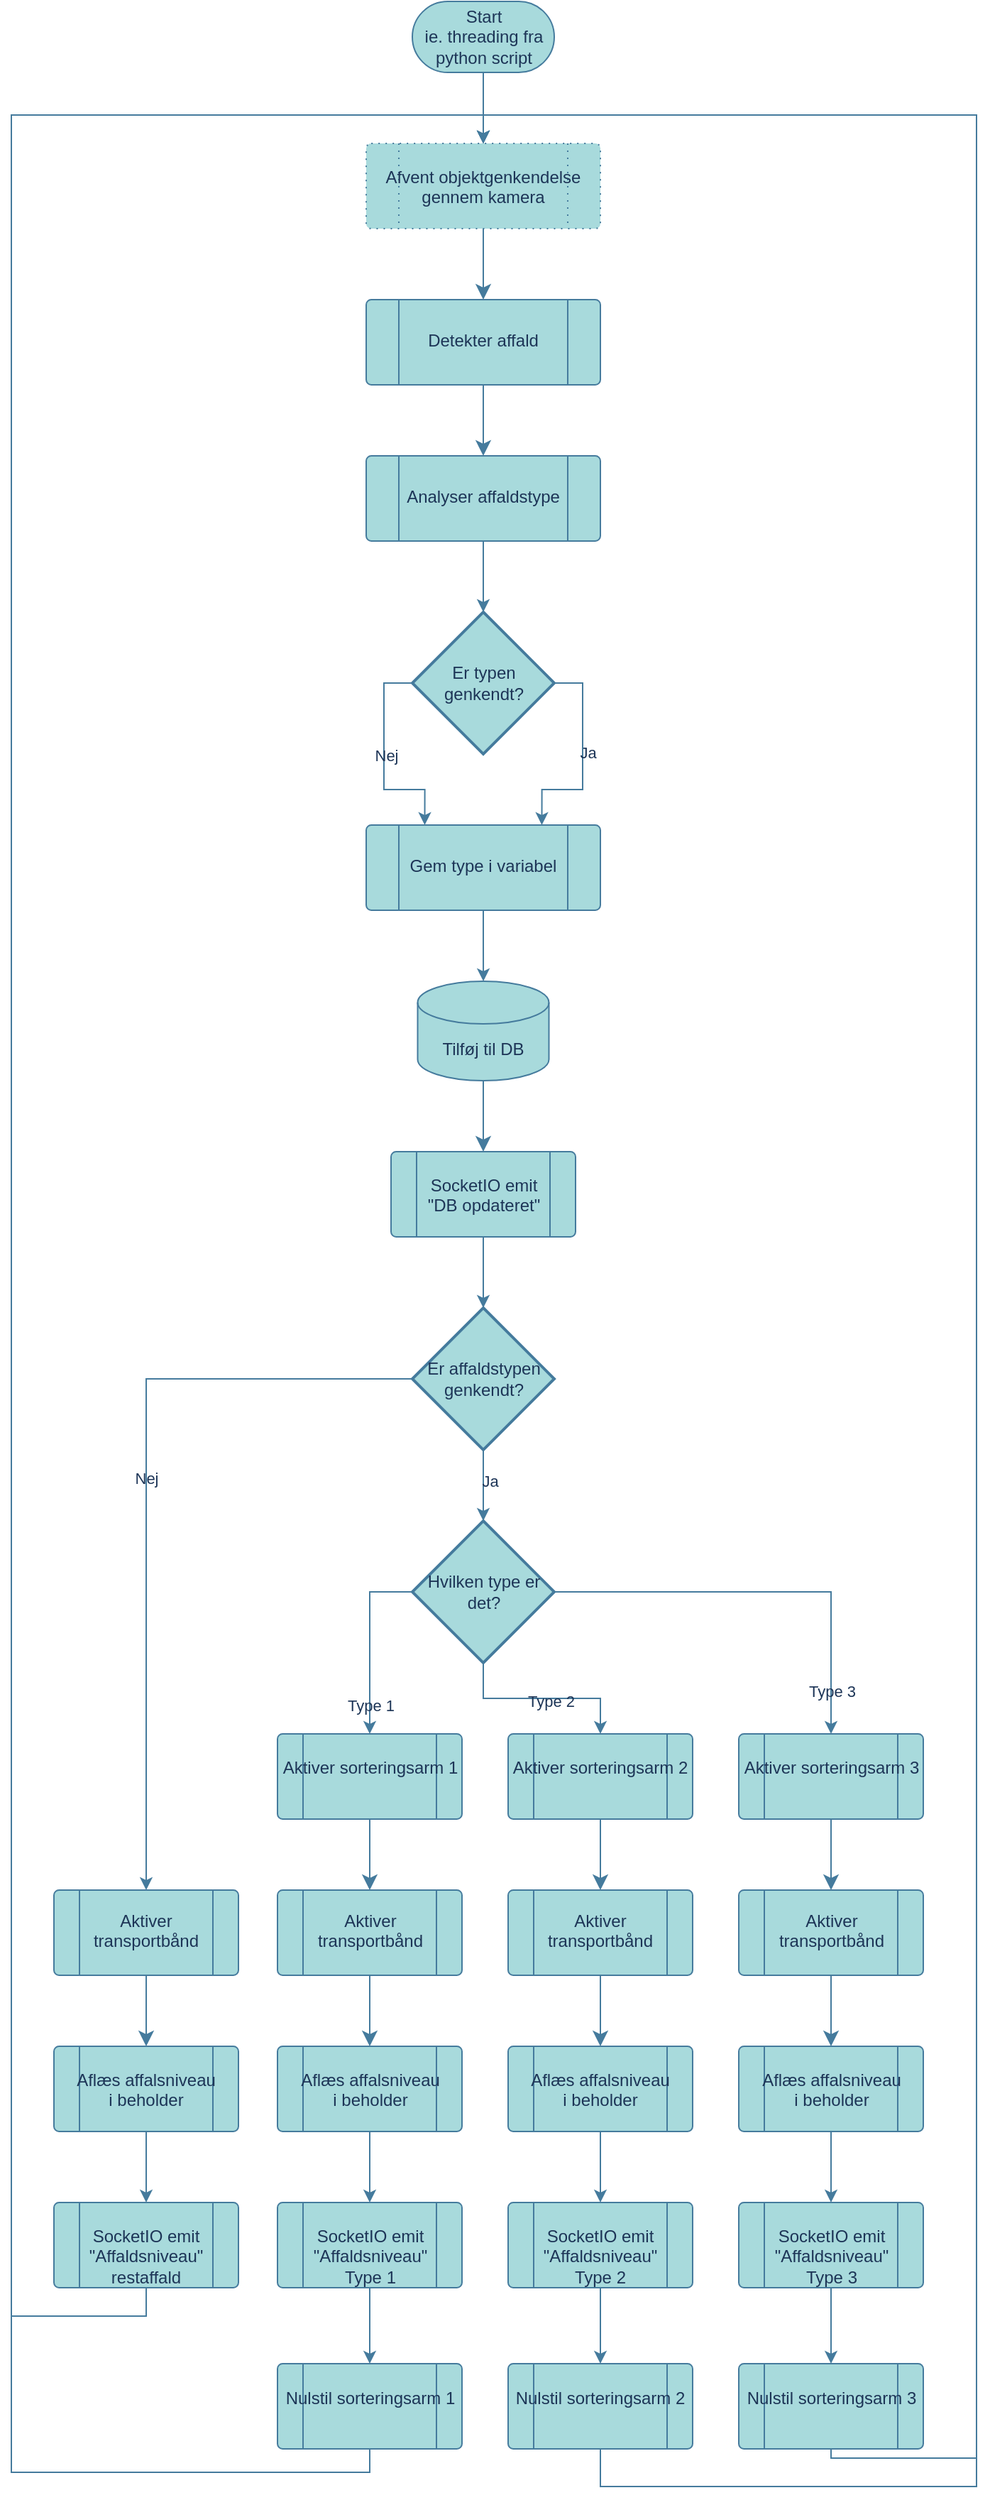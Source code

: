 <mxfile version="27.0.1">
  <diagram id="C5RBs43oDa-KdzZeNtuy" name="Page-1">
    <mxGraphModel dx="1828" dy="915" grid="1" gridSize="10" guides="1" tooltips="1" connect="1" arrows="1" fold="1" page="1" pageScale="1" pageWidth="827" pageHeight="1169" math="0" shadow="0">
      <root>
        <mxCell id="WIyWlLk6GJQsqaUBKTNV-0" />
        <mxCell id="WIyWlLk6GJQsqaUBKTNV-1" parent="WIyWlLk6GJQsqaUBKTNV-0" />
        <mxCell id="pL7CIJNP_Q8i5DddQ-Op-0" value="" style="edgeStyle=orthogonalEdgeStyle;rounded=0;orthogonalLoop=1;jettySize=auto;html=1;labelBackgroundColor=none;strokeColor=#457B9D;fontColor=default;" parent="WIyWlLk6GJQsqaUBKTNV-1" source="QhAMZW8vx8BIPs0i-Lc7-0" target="gzx1Br3Ao_lehXTcNj6R-1" edge="1">
          <mxGeometry relative="1" as="geometry" />
        </mxCell>
        <mxCell id="QhAMZW8vx8BIPs0i-Lc7-0" value="Start&lt;div&gt;ie. threading fra python script&lt;/div&gt;" style="html=1;dashed=0;whiteSpace=wrap;shape=mxgraph.dfd.start;rounded=0;labelBackgroundColor=none;fillColor=#A8DADC;strokeColor=#457B9D;fontColor=#1D3557;" parent="WIyWlLk6GJQsqaUBKTNV-1" vertex="1">
          <mxGeometry x="372.5" y="30" width="100" height="50" as="geometry" />
        </mxCell>
        <mxCell id="I90foCp7rMowlihPEcc8-8" value="" style="edgeStyle=none;curved=1;rounded=0;orthogonalLoop=1;jettySize=auto;html=1;fontSize=12;startSize=8;endSize=8;labelBackgroundColor=none;strokeColor=#457B9D;fontColor=default;" parent="WIyWlLk6GJQsqaUBKTNV-1" source="gzx1Br3Ao_lehXTcNj6R-1" target="I90foCp7rMowlihPEcc8-7" edge="1">
          <mxGeometry relative="1" as="geometry" />
        </mxCell>
        <mxCell id="gzx1Br3Ao_lehXTcNj6R-1" value="Afvent objektgenkendelse&lt;br&gt;gennem kamera" style="verticalLabelPosition=bottom;verticalAlign=top;html=1;shape=process;whiteSpace=wrap;rounded=1;size=0.14;arcSize=6;align=center;spacingTop=-50;strokeColor=#457B9D;dashed=1;dashPattern=1 4;labelBackgroundColor=none;fillColor=#A8DADC;fontColor=#1D3557;" parent="WIyWlLk6GJQsqaUBKTNV-1" vertex="1">
          <mxGeometry x="340" y="130" width="165" height="60" as="geometry" />
        </mxCell>
        <mxCell id="pL7CIJNP_Q8i5DddQ-Op-2" value="" style="edgeStyle=orthogonalEdgeStyle;rounded=0;orthogonalLoop=1;jettySize=auto;html=1;labelBackgroundColor=none;strokeColor=#457B9D;fontColor=default;" parent="WIyWlLk6GJQsqaUBKTNV-1" source="gzx1Br3Ao_lehXTcNj6R-5" target="pL7CIJNP_Q8i5DddQ-Op-1" edge="1">
          <mxGeometry relative="1" as="geometry" />
        </mxCell>
        <mxCell id="gzx1Br3Ao_lehXTcNj6R-5" value="Analyser affaldstype" style="verticalLabelPosition=bottom;verticalAlign=top;html=1;shape=process;whiteSpace=wrap;rounded=1;size=0.14;arcSize=6;align=center;spacingTop=-45;labelBackgroundColor=none;fillColor=#A8DADC;strokeColor=#457B9D;fontColor=#1D3557;" parent="WIyWlLk6GJQsqaUBKTNV-1" vertex="1">
          <mxGeometry x="340" y="350" width="165" height="60" as="geometry" />
        </mxCell>
        <mxCell id="I90foCp7rMowlihPEcc8-33" style="edgeStyle=none;curved=1;rounded=0;orthogonalLoop=1;jettySize=auto;html=1;exitX=0.5;exitY=1;exitDx=0;exitDy=0;exitPerimeter=0;strokeColor=#457B9D;fontSize=12;fontColor=default;startSize=8;endSize=8;fillColor=#A8DADC;entryX=0.5;entryY=0;entryDx=0;entryDy=0;labelBackgroundColor=none;" parent="WIyWlLk6GJQsqaUBKTNV-1" source="gzx1Br3Ao_lehXTcNj6R-9" target="QrypKWZ2PqcnBg0I3XX8-7" edge="1">
          <mxGeometry relative="1" as="geometry" />
        </mxCell>
        <mxCell id="gzx1Br3Ao_lehXTcNj6R-9" value="Tilføj til DB" style="shape=cylinder3;whiteSpace=wrap;html=1;boundedLbl=1;backgroundOutline=1;size=15;rounded=0;labelBackgroundColor=none;fillColor=#A8DADC;strokeColor=#457B9D;fontColor=#1D3557;" parent="WIyWlLk6GJQsqaUBKTNV-1" vertex="1">
          <mxGeometry x="376.25" y="720" width="92.5" height="70" as="geometry" />
        </mxCell>
        <mxCell id="I90foCp7rMowlihPEcc8-19" value="" style="edgeStyle=none;curved=1;rounded=0;orthogonalLoop=1;jettySize=auto;html=1;fontSize=12;startSize=8;endSize=8;labelBackgroundColor=none;strokeColor=#457B9D;fontColor=default;" parent="WIyWlLk6GJQsqaUBKTNV-1" source="gzx1Br3Ao_lehXTcNj6R-18" target="I90foCp7rMowlihPEcc8-18" edge="1">
          <mxGeometry relative="1" as="geometry" />
        </mxCell>
        <mxCell id="gzx1Br3Ao_lehXTcNj6R-18" value="Aktiver sorteringsarm 2" style="verticalLabelPosition=bottom;verticalAlign=top;html=1;shape=process;whiteSpace=wrap;rounded=1;size=0.14;arcSize=6;align=center;spacingTop=-50;labelBackgroundColor=none;fillColor=#A8DADC;strokeColor=#457B9D;fontColor=#1D3557;" parent="WIyWlLk6GJQsqaUBKTNV-1" vertex="1">
          <mxGeometry x="440" y="1250" width="130" height="60" as="geometry" />
        </mxCell>
        <mxCell id="I90foCp7rMowlihPEcc8-10" style="edgeStyle=none;curved=1;rounded=0;orthogonalLoop=1;jettySize=auto;html=1;exitX=0.5;exitY=1;exitDx=0;exitDy=0;entryX=0.5;entryY=0;entryDx=0;entryDy=0;fontSize=12;startSize=8;endSize=8;labelBackgroundColor=none;strokeColor=#457B9D;fontColor=default;" parent="WIyWlLk6GJQsqaUBKTNV-1" source="I90foCp7rMowlihPEcc8-7" target="gzx1Br3Ao_lehXTcNj6R-5" edge="1">
          <mxGeometry relative="1" as="geometry" />
        </mxCell>
        <mxCell id="I90foCp7rMowlihPEcc8-7" value="Detekter affald" style="verticalLabelPosition=bottom;verticalAlign=top;html=1;shape=process;whiteSpace=wrap;rounded=1;size=0.14;arcSize=6;align=center;spacingTop=-45;labelBackgroundColor=none;fillColor=#A8DADC;strokeColor=#457B9D;fontColor=#1D3557;" parent="WIyWlLk6GJQsqaUBKTNV-1" vertex="1">
          <mxGeometry x="340" y="240" width="165" height="60" as="geometry" />
        </mxCell>
        <mxCell id="I90foCp7rMowlihPEcc8-26" value="" style="edgeStyle=none;curved=1;rounded=0;orthogonalLoop=1;jettySize=auto;html=1;fontSize=12;startSize=8;endSize=8;labelBackgroundColor=none;strokeColor=#457B9D;fontColor=default;" parent="WIyWlLk6GJQsqaUBKTNV-1" source="I90foCp7rMowlihPEcc8-18" target="I90foCp7rMowlihPEcc8-24" edge="1">
          <mxGeometry relative="1" as="geometry" />
        </mxCell>
        <mxCell id="I90foCp7rMowlihPEcc8-18" value="Aktiver &lt;br&gt;transportbånd" style="verticalLabelPosition=bottom;verticalAlign=top;html=1;shape=process;whiteSpace=wrap;rounded=1;size=0.14;arcSize=6;align=center;spacingTop=-52;labelBackgroundColor=none;fillColor=#A8DADC;strokeColor=#457B9D;fontColor=#1D3557;" parent="WIyWlLk6GJQsqaUBKTNV-1" vertex="1">
          <mxGeometry x="440" y="1360" width="130" height="60" as="geometry" />
        </mxCell>
        <mxCell id="QrypKWZ2PqcnBg0I3XX8-10" value="" style="edgeStyle=orthogonalEdgeStyle;rounded=0;orthogonalLoop=1;jettySize=auto;html=1;labelBackgroundColor=none;strokeColor=#457B9D;fontColor=default;" parent="WIyWlLk6GJQsqaUBKTNV-1" source="I90foCp7rMowlihPEcc8-24" target="QrypKWZ2PqcnBg0I3XX8-9" edge="1">
          <mxGeometry relative="1" as="geometry" />
        </mxCell>
        <mxCell id="I90foCp7rMowlihPEcc8-24" value="Aflæs affalsniveau&lt;br&gt;i beholder" style="verticalLabelPosition=bottom;verticalAlign=top;html=1;shape=process;whiteSpace=wrap;rounded=1;size=0.14;arcSize=6;align=center;spacingTop=-50;labelBackgroundColor=none;fillColor=#A8DADC;strokeColor=#457B9D;fontColor=#1D3557;" parent="WIyWlLk6GJQsqaUBKTNV-1" vertex="1">
          <mxGeometry x="440" y="1470" width="130" height="60" as="geometry" />
        </mxCell>
        <mxCell id="LZ2Dw7NeEQNHBlK7-rff-3" style="edgeStyle=orthogonalEdgeStyle;rounded=0;orthogonalLoop=1;jettySize=auto;html=1;exitX=1;exitY=0.5;exitDx=0;exitDy=0;exitPerimeter=0;entryX=0.75;entryY=0;entryDx=0;entryDy=0;labelBackgroundColor=none;strokeColor=#457B9D;fontColor=default;" edge="1" parent="WIyWlLk6GJQsqaUBKTNV-1" source="pL7CIJNP_Q8i5DddQ-Op-1" target="QrypKWZ2PqcnBg0I3XX8-1">
          <mxGeometry relative="1" as="geometry" />
        </mxCell>
        <mxCell id="LZ2Dw7NeEQNHBlK7-rff-4" value="Ja" style="edgeLabel;html=1;align=center;verticalAlign=middle;resizable=0;points=[];labelBackgroundColor=none;fontColor=#1D3557;" vertex="1" connectable="0" parent="LZ2Dw7NeEQNHBlK7-rff-3">
          <mxGeometry x="-0.072" y="3" relative="1" as="geometry">
            <mxPoint as="offset" />
          </mxGeometry>
        </mxCell>
        <mxCell id="LZ2Dw7NeEQNHBlK7-rff-5" style="edgeStyle=orthogonalEdgeStyle;rounded=0;orthogonalLoop=1;jettySize=auto;html=1;exitX=0;exitY=0.5;exitDx=0;exitDy=0;exitPerimeter=0;entryX=0.25;entryY=0;entryDx=0;entryDy=0;labelBackgroundColor=none;strokeColor=#457B9D;fontColor=default;" edge="1" parent="WIyWlLk6GJQsqaUBKTNV-1" source="pL7CIJNP_Q8i5DddQ-Op-1" target="QrypKWZ2PqcnBg0I3XX8-1">
          <mxGeometry relative="1" as="geometry" />
        </mxCell>
        <mxCell id="LZ2Dw7NeEQNHBlK7-rff-6" value="Nej" style="edgeLabel;html=1;align=center;verticalAlign=middle;resizable=0;points=[];labelBackgroundColor=none;fontColor=#1D3557;" vertex="1" connectable="0" parent="LZ2Dw7NeEQNHBlK7-rff-5">
          <mxGeometry x="-0.046" y="1" relative="1" as="geometry">
            <mxPoint as="offset" />
          </mxGeometry>
        </mxCell>
        <mxCell id="pL7CIJNP_Q8i5DddQ-Op-1" value="Er typen genkendt?" style="strokeWidth=2;html=1;shape=mxgraph.flowchart.decision;whiteSpace=wrap;labelBackgroundColor=none;fillColor=#A8DADC;strokeColor=#457B9D;fontColor=#1D3557;" parent="WIyWlLk6GJQsqaUBKTNV-1" vertex="1">
          <mxGeometry x="372.5" y="460" width="100" height="100" as="geometry" />
        </mxCell>
        <mxCell id="LZ2Dw7NeEQNHBlK7-rff-78" value="" style="edgeStyle=orthogonalEdgeStyle;rounded=0;orthogonalLoop=1;jettySize=auto;html=1;labelBackgroundColor=none;strokeColor=#457B9D;fontColor=default;" edge="1" parent="WIyWlLk6GJQsqaUBKTNV-1" source="pL7CIJNP_Q8i5DddQ-Op-6" target="LZ2Dw7NeEQNHBlK7-rff-74">
          <mxGeometry relative="1" as="geometry" />
        </mxCell>
        <mxCell id="LZ2Dw7NeEQNHBlK7-rff-79" value="Ja" style="edgeLabel;html=1;align=center;verticalAlign=middle;resizable=0;points=[];labelBackgroundColor=none;fontColor=#1D3557;" vertex="1" connectable="0" parent="LZ2Dw7NeEQNHBlK7-rff-78">
          <mxGeometry x="-0.12" y="4" relative="1" as="geometry">
            <mxPoint as="offset" />
          </mxGeometry>
        </mxCell>
        <mxCell id="LZ2Dw7NeEQNHBlK7-rff-80" style="edgeStyle=orthogonalEdgeStyle;rounded=0;orthogonalLoop=1;jettySize=auto;html=1;exitX=0;exitY=0.5;exitDx=0;exitDy=0;exitPerimeter=0;entryX=0.5;entryY=0;entryDx=0;entryDy=0;labelBackgroundColor=none;strokeColor=#457B9D;fontColor=default;" edge="1" parent="WIyWlLk6GJQsqaUBKTNV-1" source="pL7CIJNP_Q8i5DddQ-Op-6" target="LZ2Dw7NeEQNHBlK7-rff-63">
          <mxGeometry relative="1" as="geometry">
            <mxPoint x="185" y="1250" as="targetPoint" />
          </mxGeometry>
        </mxCell>
        <mxCell id="LZ2Dw7NeEQNHBlK7-rff-93" value="Nej" style="edgeLabel;html=1;align=center;verticalAlign=middle;resizable=0;points=[];labelBackgroundColor=none;fontColor=#1D3557;" vertex="1" connectable="0" parent="LZ2Dw7NeEQNHBlK7-rff-80">
          <mxGeometry x="0.441" relative="1" as="geometry">
            <mxPoint y="-137" as="offset" />
          </mxGeometry>
        </mxCell>
        <mxCell id="pL7CIJNP_Q8i5DddQ-Op-6" value="Er affaldstypen genkendt?" style="strokeWidth=2;html=1;shape=mxgraph.flowchart.decision;whiteSpace=wrap;labelBackgroundColor=none;fillColor=#A8DADC;strokeColor=#457B9D;fontColor=#1D3557;" parent="WIyWlLk6GJQsqaUBKTNV-1" vertex="1">
          <mxGeometry x="372.5" y="950" width="100" height="100" as="geometry" />
        </mxCell>
        <mxCell id="QrypKWZ2PqcnBg0I3XX8-6" value="" style="edgeStyle=orthogonalEdgeStyle;rounded=0;orthogonalLoop=1;jettySize=auto;html=1;labelBackgroundColor=none;strokeColor=#457B9D;fontColor=default;" parent="WIyWlLk6GJQsqaUBKTNV-1" source="QrypKWZ2PqcnBg0I3XX8-1" target="gzx1Br3Ao_lehXTcNj6R-9" edge="1">
          <mxGeometry relative="1" as="geometry" />
        </mxCell>
        <mxCell id="QrypKWZ2PqcnBg0I3XX8-1" value="Gem type i variabel" style="verticalLabelPosition=bottom;verticalAlign=top;html=1;shape=process;whiteSpace=wrap;rounded=1;size=0.14;arcSize=6;align=center;spacingTop=-45;labelBackgroundColor=none;fillColor=#A8DADC;strokeColor=#457B9D;fontColor=#1D3557;" parent="WIyWlLk6GJQsqaUBKTNV-1" vertex="1">
          <mxGeometry x="340" y="610" width="165" height="60" as="geometry" />
        </mxCell>
        <mxCell id="QrypKWZ2PqcnBg0I3XX8-7" value="SocketIO emit&lt;div&gt;&quot;DB opdateret&quot;&lt;/div&gt;" style="verticalLabelPosition=bottom;verticalAlign=top;html=1;shape=process;whiteSpace=wrap;rounded=1;size=0.14;arcSize=6;align=center;spacingTop=-50;labelBackgroundColor=none;fillColor=#A8DADC;strokeColor=#457B9D;fontColor=#1D3557;" parent="WIyWlLk6GJQsqaUBKTNV-1" vertex="1">
          <mxGeometry x="357.5" y="840" width="130" height="60" as="geometry" />
        </mxCell>
        <mxCell id="LZ2Dw7NeEQNHBlK7-rff-85" value="" style="edgeStyle=orthogonalEdgeStyle;rounded=0;orthogonalLoop=1;jettySize=auto;html=1;labelBackgroundColor=none;strokeColor=#457B9D;fontColor=default;" edge="1" parent="WIyWlLk6GJQsqaUBKTNV-1" source="QrypKWZ2PqcnBg0I3XX8-9" target="LZ2Dw7NeEQNHBlK7-rff-82">
          <mxGeometry relative="1" as="geometry" />
        </mxCell>
        <mxCell id="QrypKWZ2PqcnBg0I3XX8-9" value="SocketIO emit&lt;div&gt;&quot;Affaldsniveau&quot;&lt;/div&gt;&lt;div&gt;Type 2&lt;/div&gt;" style="verticalLabelPosition=bottom;verticalAlign=top;html=1;shape=process;whiteSpace=wrap;rounded=1;size=0.14;arcSize=6;align=center;spacingTop=-50;labelBackgroundColor=none;fillColor=#A8DADC;strokeColor=#457B9D;fontColor=#1D3557;" parent="WIyWlLk6GJQsqaUBKTNV-1" vertex="1">
          <mxGeometry x="440" y="1580" width="130" height="60" as="geometry" />
        </mxCell>
        <mxCell id="LZ2Dw7NeEQNHBlK7-rff-10" style="edgeStyle=orthogonalEdgeStyle;rounded=0;orthogonalLoop=1;jettySize=auto;html=1;exitX=0.5;exitY=1;exitDx=0;exitDy=0;entryX=0.5;entryY=0;entryDx=0;entryDy=0;entryPerimeter=0;labelBackgroundColor=none;strokeColor=#457B9D;fontColor=default;" edge="1" parent="WIyWlLk6GJQsqaUBKTNV-1" source="QrypKWZ2PqcnBg0I3XX8-7" target="pL7CIJNP_Q8i5DddQ-Op-6">
          <mxGeometry relative="1" as="geometry" />
        </mxCell>
        <mxCell id="LZ2Dw7NeEQNHBlK7-rff-39" value="" style="edgeStyle=none;curved=1;rounded=0;orthogonalLoop=1;jettySize=auto;html=1;fontSize=12;startSize=8;endSize=8;labelBackgroundColor=none;strokeColor=#457B9D;fontColor=default;" edge="1" parent="WIyWlLk6GJQsqaUBKTNV-1" source="LZ2Dw7NeEQNHBlK7-rff-40" target="LZ2Dw7NeEQNHBlK7-rff-42">
          <mxGeometry relative="1" as="geometry" />
        </mxCell>
        <mxCell id="LZ2Dw7NeEQNHBlK7-rff-40" value="Aktiver sorteringsarm 3" style="verticalLabelPosition=bottom;verticalAlign=top;html=1;shape=process;whiteSpace=wrap;rounded=1;size=0.14;arcSize=6;align=center;spacingTop=-50;labelBackgroundColor=none;fillColor=#A8DADC;strokeColor=#457B9D;fontColor=#1D3557;" vertex="1" parent="WIyWlLk6GJQsqaUBKTNV-1">
          <mxGeometry x="602.5" y="1250" width="130" height="60" as="geometry" />
        </mxCell>
        <mxCell id="LZ2Dw7NeEQNHBlK7-rff-41" value="" style="edgeStyle=none;curved=1;rounded=0;orthogonalLoop=1;jettySize=auto;html=1;fontSize=12;startSize=8;endSize=8;labelBackgroundColor=none;strokeColor=#457B9D;fontColor=default;" edge="1" parent="WIyWlLk6GJQsqaUBKTNV-1" source="LZ2Dw7NeEQNHBlK7-rff-42" target="LZ2Dw7NeEQNHBlK7-rff-44">
          <mxGeometry relative="1" as="geometry" />
        </mxCell>
        <mxCell id="LZ2Dw7NeEQNHBlK7-rff-42" value="Aktiver &lt;br&gt;transportbånd" style="verticalLabelPosition=bottom;verticalAlign=top;html=1;shape=process;whiteSpace=wrap;rounded=1;size=0.14;arcSize=6;align=center;spacingTop=-52;labelBackgroundColor=none;fillColor=#A8DADC;strokeColor=#457B9D;fontColor=#1D3557;" vertex="1" parent="WIyWlLk6GJQsqaUBKTNV-1">
          <mxGeometry x="602.5" y="1360" width="130" height="60" as="geometry" />
        </mxCell>
        <mxCell id="LZ2Dw7NeEQNHBlK7-rff-43" value="" style="edgeStyle=orthogonalEdgeStyle;rounded=0;orthogonalLoop=1;jettySize=auto;html=1;labelBackgroundColor=none;strokeColor=#457B9D;fontColor=default;" edge="1" parent="WIyWlLk6GJQsqaUBKTNV-1" source="LZ2Dw7NeEQNHBlK7-rff-44" target="LZ2Dw7NeEQNHBlK7-rff-45">
          <mxGeometry relative="1" as="geometry" />
        </mxCell>
        <mxCell id="LZ2Dw7NeEQNHBlK7-rff-44" value="Aflæs affalsniveau&lt;br&gt;i beholder" style="verticalLabelPosition=bottom;verticalAlign=top;html=1;shape=process;whiteSpace=wrap;rounded=1;size=0.14;arcSize=6;align=center;spacingTop=-50;labelBackgroundColor=none;fillColor=#A8DADC;strokeColor=#457B9D;fontColor=#1D3557;" vertex="1" parent="WIyWlLk6GJQsqaUBKTNV-1">
          <mxGeometry x="602.5" y="1470" width="130" height="60" as="geometry" />
        </mxCell>
        <mxCell id="LZ2Dw7NeEQNHBlK7-rff-84" value="" style="edgeStyle=orthogonalEdgeStyle;rounded=0;orthogonalLoop=1;jettySize=auto;html=1;labelBackgroundColor=none;strokeColor=#457B9D;fontColor=default;" edge="1" parent="WIyWlLk6GJQsqaUBKTNV-1" source="LZ2Dw7NeEQNHBlK7-rff-45" target="LZ2Dw7NeEQNHBlK7-rff-83">
          <mxGeometry relative="1" as="geometry" />
        </mxCell>
        <mxCell id="LZ2Dw7NeEQNHBlK7-rff-45" value="SocketIO emit&lt;div&gt;&quot;Affaldsniveau&quot;&lt;/div&gt;&lt;div&gt;Type 3&lt;/div&gt;" style="verticalLabelPosition=bottom;verticalAlign=top;html=1;shape=process;whiteSpace=wrap;rounded=1;size=0.14;arcSize=6;align=center;spacingTop=-50;labelBackgroundColor=none;fillColor=#A8DADC;strokeColor=#457B9D;fontColor=#1D3557;" vertex="1" parent="WIyWlLk6GJQsqaUBKTNV-1">
          <mxGeometry x="602.5" y="1580" width="130" height="60" as="geometry" />
        </mxCell>
        <mxCell id="LZ2Dw7NeEQNHBlK7-rff-53" value="" style="edgeStyle=none;curved=1;rounded=0;orthogonalLoop=1;jettySize=auto;html=1;fontSize=12;startSize=8;endSize=8;labelBackgroundColor=none;strokeColor=#457B9D;fontColor=default;" edge="1" parent="WIyWlLk6GJQsqaUBKTNV-1" source="LZ2Dw7NeEQNHBlK7-rff-54" target="LZ2Dw7NeEQNHBlK7-rff-56">
          <mxGeometry relative="1" as="geometry" />
        </mxCell>
        <mxCell id="LZ2Dw7NeEQNHBlK7-rff-54" value="Aktiver sorteringsarm 1" style="verticalLabelPosition=bottom;verticalAlign=top;html=1;shape=process;whiteSpace=wrap;rounded=1;size=0.14;arcSize=6;align=center;spacingTop=-50;labelBackgroundColor=none;fillColor=#A8DADC;strokeColor=#457B9D;fontColor=#1D3557;" vertex="1" parent="WIyWlLk6GJQsqaUBKTNV-1">
          <mxGeometry x="277.5" y="1250" width="130" height="60" as="geometry" />
        </mxCell>
        <mxCell id="LZ2Dw7NeEQNHBlK7-rff-55" value="" style="edgeStyle=none;curved=1;rounded=0;orthogonalLoop=1;jettySize=auto;html=1;fontSize=12;startSize=8;endSize=8;labelBackgroundColor=none;strokeColor=#457B9D;fontColor=default;" edge="1" parent="WIyWlLk6GJQsqaUBKTNV-1" source="LZ2Dw7NeEQNHBlK7-rff-56" target="LZ2Dw7NeEQNHBlK7-rff-58">
          <mxGeometry relative="1" as="geometry" />
        </mxCell>
        <mxCell id="LZ2Dw7NeEQNHBlK7-rff-56" value="Aktiver &lt;br&gt;transportbånd" style="verticalLabelPosition=bottom;verticalAlign=top;html=1;shape=process;whiteSpace=wrap;rounded=1;size=0.14;arcSize=6;align=center;spacingTop=-52;labelBackgroundColor=none;fillColor=#A8DADC;strokeColor=#457B9D;fontColor=#1D3557;" vertex="1" parent="WIyWlLk6GJQsqaUBKTNV-1">
          <mxGeometry x="277.5" y="1360" width="130" height="60" as="geometry" />
        </mxCell>
        <mxCell id="LZ2Dw7NeEQNHBlK7-rff-57" value="" style="edgeStyle=orthogonalEdgeStyle;rounded=0;orthogonalLoop=1;jettySize=auto;html=1;labelBackgroundColor=none;strokeColor=#457B9D;fontColor=default;" edge="1" parent="WIyWlLk6GJQsqaUBKTNV-1" source="LZ2Dw7NeEQNHBlK7-rff-58" target="LZ2Dw7NeEQNHBlK7-rff-59">
          <mxGeometry relative="1" as="geometry" />
        </mxCell>
        <mxCell id="LZ2Dw7NeEQNHBlK7-rff-58" value="Aflæs affalsniveau&lt;br&gt;i beholder" style="verticalLabelPosition=bottom;verticalAlign=top;html=1;shape=process;whiteSpace=wrap;rounded=1;size=0.14;arcSize=6;align=center;spacingTop=-50;labelBackgroundColor=none;fillColor=#A8DADC;strokeColor=#457B9D;fontColor=#1D3557;" vertex="1" parent="WIyWlLk6GJQsqaUBKTNV-1">
          <mxGeometry x="277.5" y="1470" width="130" height="60" as="geometry" />
        </mxCell>
        <mxCell id="LZ2Dw7NeEQNHBlK7-rff-86" value="" style="edgeStyle=orthogonalEdgeStyle;rounded=0;orthogonalLoop=1;jettySize=auto;html=1;labelBackgroundColor=none;strokeColor=#457B9D;fontColor=default;" edge="1" parent="WIyWlLk6GJQsqaUBKTNV-1" source="LZ2Dw7NeEQNHBlK7-rff-59" target="LZ2Dw7NeEQNHBlK7-rff-81">
          <mxGeometry relative="1" as="geometry" />
        </mxCell>
        <mxCell id="LZ2Dw7NeEQNHBlK7-rff-59" value="SocketIO emit&lt;div&gt;&quot;Affaldsniveau&quot;&lt;/div&gt;&lt;div&gt;Type 1&lt;/div&gt;" style="verticalLabelPosition=bottom;verticalAlign=top;html=1;shape=process;whiteSpace=wrap;rounded=1;size=0.14;arcSize=6;align=center;spacingTop=-50;labelBackgroundColor=none;fillColor=#A8DADC;strokeColor=#457B9D;fontColor=#1D3557;" vertex="1" parent="WIyWlLk6GJQsqaUBKTNV-1">
          <mxGeometry x="277.5" y="1580" width="130" height="60" as="geometry" />
        </mxCell>
        <mxCell id="LZ2Dw7NeEQNHBlK7-rff-62" value="" style="edgeStyle=none;curved=1;rounded=0;orthogonalLoop=1;jettySize=auto;html=1;fontSize=12;startSize=8;endSize=8;labelBackgroundColor=none;strokeColor=#457B9D;fontColor=default;" edge="1" parent="WIyWlLk6GJQsqaUBKTNV-1" source="LZ2Dw7NeEQNHBlK7-rff-63" target="LZ2Dw7NeEQNHBlK7-rff-65">
          <mxGeometry relative="1" as="geometry" />
        </mxCell>
        <mxCell id="LZ2Dw7NeEQNHBlK7-rff-63" value="Aktiver &lt;br&gt;transportbånd" style="verticalLabelPosition=bottom;verticalAlign=top;html=1;shape=process;whiteSpace=wrap;rounded=1;size=0.14;arcSize=6;align=center;spacingTop=-52;labelBackgroundColor=none;fillColor=#A8DADC;strokeColor=#457B9D;fontColor=#1D3557;" vertex="1" parent="WIyWlLk6GJQsqaUBKTNV-1">
          <mxGeometry x="120" y="1360" width="130" height="60" as="geometry" />
        </mxCell>
        <mxCell id="LZ2Dw7NeEQNHBlK7-rff-64" value="" style="edgeStyle=orthogonalEdgeStyle;rounded=0;orthogonalLoop=1;jettySize=auto;html=1;labelBackgroundColor=none;strokeColor=#457B9D;fontColor=default;" edge="1" parent="WIyWlLk6GJQsqaUBKTNV-1" source="LZ2Dw7NeEQNHBlK7-rff-65" target="LZ2Dw7NeEQNHBlK7-rff-66">
          <mxGeometry relative="1" as="geometry" />
        </mxCell>
        <mxCell id="LZ2Dw7NeEQNHBlK7-rff-65" value="Aflæs affalsniveau&lt;br&gt;i beholder" style="verticalLabelPosition=bottom;verticalAlign=top;html=1;shape=process;whiteSpace=wrap;rounded=1;size=0.14;arcSize=6;align=center;spacingTop=-50;labelBackgroundColor=none;fillColor=#A8DADC;strokeColor=#457B9D;fontColor=#1D3557;" vertex="1" parent="WIyWlLk6GJQsqaUBKTNV-1">
          <mxGeometry x="120" y="1470" width="130" height="60" as="geometry" />
        </mxCell>
        <mxCell id="LZ2Dw7NeEQNHBlK7-rff-97" style="edgeStyle=orthogonalEdgeStyle;rounded=0;orthogonalLoop=1;jettySize=auto;html=1;exitX=0.5;exitY=1;exitDx=0;exitDy=0;entryX=0.5;entryY=0;entryDx=0;entryDy=0;labelBackgroundColor=none;strokeColor=#457B9D;fontColor=default;" edge="1" parent="WIyWlLk6GJQsqaUBKTNV-1" source="LZ2Dw7NeEQNHBlK7-rff-66" target="gzx1Br3Ao_lehXTcNj6R-1">
          <mxGeometry relative="1" as="geometry">
            <Array as="points">
              <mxPoint x="185" y="1660" />
              <mxPoint x="90" y="1660" />
              <mxPoint x="90" y="110" />
              <mxPoint x="423" y="110" />
            </Array>
          </mxGeometry>
        </mxCell>
        <mxCell id="LZ2Dw7NeEQNHBlK7-rff-66" value="SocketIO emit&lt;div&gt;&quot;Affaldsniveau&quot;&lt;/div&gt;&lt;div&gt;restaffald&lt;/div&gt;" style="verticalLabelPosition=bottom;verticalAlign=top;html=1;shape=process;whiteSpace=wrap;rounded=1;size=0.14;arcSize=6;align=center;spacingTop=-50;labelBackgroundColor=none;fillColor=#A8DADC;strokeColor=#457B9D;fontColor=#1D3557;" vertex="1" parent="WIyWlLk6GJQsqaUBKTNV-1">
          <mxGeometry x="120" y="1580" width="130" height="60" as="geometry" />
        </mxCell>
        <mxCell id="LZ2Dw7NeEQNHBlK7-rff-87" style="edgeStyle=orthogonalEdgeStyle;rounded=0;orthogonalLoop=1;jettySize=auto;html=1;exitX=0;exitY=0.5;exitDx=0;exitDy=0;exitPerimeter=0;entryX=0.5;entryY=0;entryDx=0;entryDy=0;labelBackgroundColor=none;strokeColor=#457B9D;fontColor=default;" edge="1" parent="WIyWlLk6GJQsqaUBKTNV-1" source="LZ2Dw7NeEQNHBlK7-rff-74" target="LZ2Dw7NeEQNHBlK7-rff-54">
          <mxGeometry relative="1" as="geometry" />
        </mxCell>
        <mxCell id="LZ2Dw7NeEQNHBlK7-rff-88" value="Type 1" style="edgeLabel;html=1;align=center;verticalAlign=middle;resizable=0;points=[];labelBackgroundColor=none;fontColor=#1D3557;" vertex="1" connectable="0" parent="LZ2Dw7NeEQNHBlK7-rff-87">
          <mxGeometry x="0.061" y="-2" relative="1" as="geometry">
            <mxPoint x="2" y="41" as="offset" />
          </mxGeometry>
        </mxCell>
        <mxCell id="LZ2Dw7NeEQNHBlK7-rff-89" style="edgeStyle=orthogonalEdgeStyle;rounded=0;orthogonalLoop=1;jettySize=auto;html=1;exitX=0.5;exitY=1;exitDx=0;exitDy=0;exitPerimeter=0;entryX=0.5;entryY=0;entryDx=0;entryDy=0;labelBackgroundColor=none;strokeColor=#457B9D;fontColor=default;" edge="1" parent="WIyWlLk6GJQsqaUBKTNV-1" source="LZ2Dw7NeEQNHBlK7-rff-74" target="gzx1Br3Ao_lehXTcNj6R-18">
          <mxGeometry relative="1" as="geometry" />
        </mxCell>
        <mxCell id="LZ2Dw7NeEQNHBlK7-rff-90" value="Type 2" style="edgeLabel;html=1;align=center;verticalAlign=middle;resizable=0;points=[];labelBackgroundColor=none;fontColor=#1D3557;" vertex="1" connectable="0" parent="LZ2Dw7NeEQNHBlK7-rff-89">
          <mxGeometry x="0.079" y="-2" relative="1" as="geometry">
            <mxPoint x="1" as="offset" />
          </mxGeometry>
        </mxCell>
        <mxCell id="LZ2Dw7NeEQNHBlK7-rff-91" style="edgeStyle=orthogonalEdgeStyle;rounded=0;orthogonalLoop=1;jettySize=auto;html=1;exitX=1;exitY=0.5;exitDx=0;exitDy=0;exitPerimeter=0;entryX=0.5;entryY=0;entryDx=0;entryDy=0;labelBackgroundColor=none;strokeColor=#457B9D;fontColor=default;" edge="1" parent="WIyWlLk6GJQsqaUBKTNV-1" source="LZ2Dw7NeEQNHBlK7-rff-74" target="LZ2Dw7NeEQNHBlK7-rff-40">
          <mxGeometry relative="1" as="geometry" />
        </mxCell>
        <mxCell id="LZ2Dw7NeEQNHBlK7-rff-92" value="Type 3" style="edgeLabel;html=1;align=center;verticalAlign=middle;resizable=0;points=[];labelBackgroundColor=none;fontColor=#1D3557;" vertex="1" connectable="0" parent="LZ2Dw7NeEQNHBlK7-rff-91">
          <mxGeometry x="0.715" y="1" relative="1" as="geometry">
            <mxPoint x="-1" y="12" as="offset" />
          </mxGeometry>
        </mxCell>
        <mxCell id="LZ2Dw7NeEQNHBlK7-rff-74" value="Hvilken type er det?" style="strokeWidth=2;html=1;shape=mxgraph.flowchart.decision;whiteSpace=wrap;labelBackgroundColor=none;fillColor=#A8DADC;strokeColor=#457B9D;fontColor=#1D3557;" vertex="1" parent="WIyWlLk6GJQsqaUBKTNV-1">
          <mxGeometry x="372.5" y="1100" width="100" height="100" as="geometry" />
        </mxCell>
        <mxCell id="LZ2Dw7NeEQNHBlK7-rff-96" style="edgeStyle=orthogonalEdgeStyle;rounded=0;orthogonalLoop=1;jettySize=auto;html=1;exitX=0.5;exitY=1;exitDx=0;exitDy=0;entryX=0.5;entryY=0;entryDx=0;entryDy=0;labelBackgroundColor=none;strokeColor=#457B9D;fontColor=default;" edge="1" parent="WIyWlLk6GJQsqaUBKTNV-1" source="LZ2Dw7NeEQNHBlK7-rff-81" target="gzx1Br3Ao_lehXTcNj6R-1">
          <mxGeometry relative="1" as="geometry">
            <Array as="points">
              <mxPoint x="343" y="1770" />
              <mxPoint x="90" y="1770" />
              <mxPoint x="90" y="110" />
              <mxPoint x="423" y="110" />
            </Array>
          </mxGeometry>
        </mxCell>
        <mxCell id="LZ2Dw7NeEQNHBlK7-rff-81" value="Nulstil sorteringsarm 1" style="verticalLabelPosition=bottom;verticalAlign=top;html=1;shape=process;whiteSpace=wrap;rounded=1;size=0.14;arcSize=6;align=center;spacingTop=-50;labelBackgroundColor=none;fillColor=#A8DADC;strokeColor=#457B9D;fontColor=#1D3557;" vertex="1" parent="WIyWlLk6GJQsqaUBKTNV-1">
          <mxGeometry x="277.5" y="1693.5" width="130" height="60" as="geometry" />
        </mxCell>
        <mxCell id="LZ2Dw7NeEQNHBlK7-rff-95" style="edgeStyle=orthogonalEdgeStyle;rounded=0;orthogonalLoop=1;jettySize=auto;html=1;exitX=0.5;exitY=1;exitDx=0;exitDy=0;entryX=0.5;entryY=0;entryDx=0;entryDy=0;labelBackgroundColor=none;strokeColor=#457B9D;fontColor=default;" edge="1" parent="WIyWlLk6GJQsqaUBKTNV-1" source="LZ2Dw7NeEQNHBlK7-rff-82" target="gzx1Br3Ao_lehXTcNj6R-1">
          <mxGeometry relative="1" as="geometry">
            <Array as="points">
              <mxPoint x="505" y="1780" />
              <mxPoint x="770" y="1780" />
              <mxPoint x="770" y="110" />
              <mxPoint x="423" y="110" />
            </Array>
          </mxGeometry>
        </mxCell>
        <mxCell id="LZ2Dw7NeEQNHBlK7-rff-82" value="Nulstil sorteringsarm 2" style="verticalLabelPosition=bottom;verticalAlign=top;html=1;shape=process;whiteSpace=wrap;rounded=1;size=0.14;arcSize=6;align=center;spacingTop=-50;labelBackgroundColor=none;fillColor=#A8DADC;strokeColor=#457B9D;fontColor=#1D3557;" vertex="1" parent="WIyWlLk6GJQsqaUBKTNV-1">
          <mxGeometry x="440" y="1693.5" width="130" height="60" as="geometry" />
        </mxCell>
        <mxCell id="LZ2Dw7NeEQNHBlK7-rff-94" style="edgeStyle=orthogonalEdgeStyle;rounded=0;orthogonalLoop=1;jettySize=auto;html=1;exitX=0.5;exitY=1;exitDx=0;exitDy=0;entryX=0.5;entryY=0;entryDx=0;entryDy=0;labelBackgroundColor=none;strokeColor=#457B9D;fontColor=default;" edge="1" parent="WIyWlLk6GJQsqaUBKTNV-1" source="LZ2Dw7NeEQNHBlK7-rff-83" target="gzx1Br3Ao_lehXTcNj6R-1">
          <mxGeometry relative="1" as="geometry">
            <mxPoint x="730" y="750" as="targetPoint" />
            <Array as="points">
              <mxPoint x="667" y="1760" />
              <mxPoint x="770" y="1760" />
              <mxPoint x="770" y="110" />
              <mxPoint x="423" y="110" />
            </Array>
          </mxGeometry>
        </mxCell>
        <mxCell id="LZ2Dw7NeEQNHBlK7-rff-83" value="Nulstil sorteringsarm 3" style="verticalLabelPosition=bottom;verticalAlign=top;html=1;shape=process;whiteSpace=wrap;rounded=1;size=0.14;arcSize=6;align=center;spacingTop=-50;labelBackgroundColor=none;fillColor=#A8DADC;strokeColor=#457B9D;fontColor=#1D3557;" vertex="1" parent="WIyWlLk6GJQsqaUBKTNV-1">
          <mxGeometry x="602.5" y="1693.5" width="130" height="60" as="geometry" />
        </mxCell>
      </root>
    </mxGraphModel>
  </diagram>
</mxfile>
